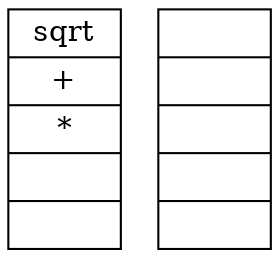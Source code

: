 digraph G {
        node[shape=record];

        operators[label="{ sqrt | + | * | | }"];
        operands[label="{ | | | | }"];
}